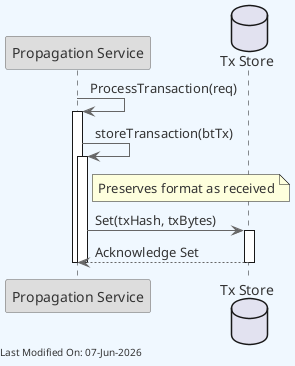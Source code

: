 @startuml
skinparam backgroundColor #F0F8FF
skinparam defaultFontColor #333333
skinparam arrowColor #666666

' Define borders for all elements
skinparam entity {
  BorderColor #666666
  BackgroundColor #DDDDDD
}

skinparam control {
  BorderColor #666666
  BackgroundColor #DDDDDD
}

skinparam participant {
  BorderColor #666666
  BackgroundColor #DDDDDD
}



participant "Propagation Service" as Propagation
database "Tx Store" as TxStore

Propagation -> Propagation : ProcessTransaction(req)
activate Propagation

Propagation -> Propagation : storeTransaction(btTx)
activate Propagation

note right of Propagation : Preserves format as received

Propagation -> TxStore : Set(txHash, txBytes)
activate TxStore

TxStore --> Propagation : Acknowledge Set
deactivate TxStore

deactivate Propagation
deactivate Propagation

left footer Last Modified On: %date("dd-MMM-yyyy")

@enduml
